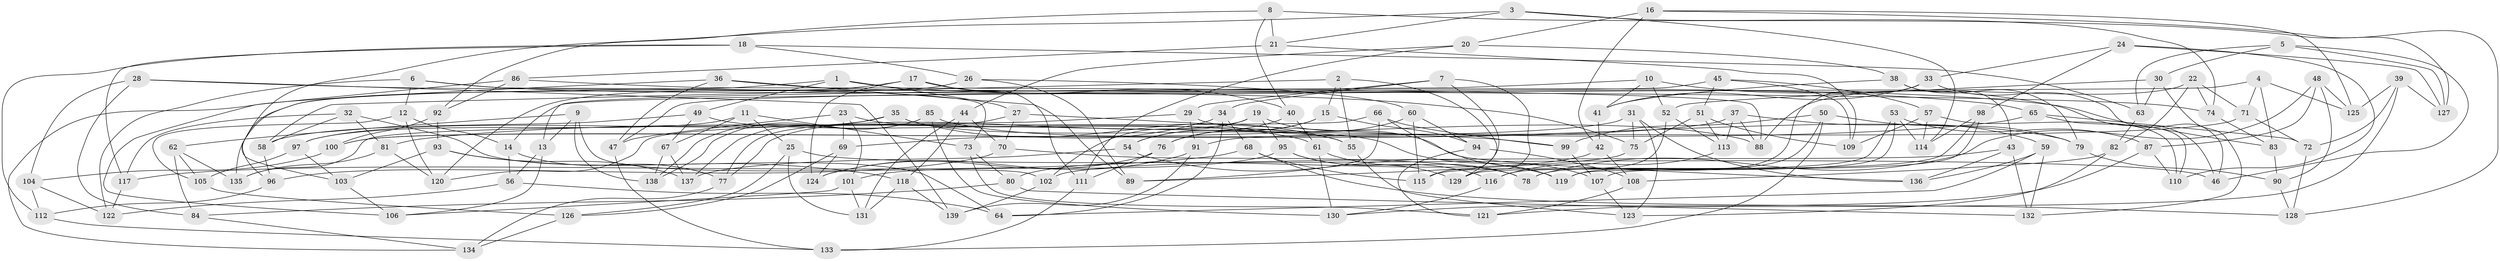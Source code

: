 // Generated by graph-tools (version 1.1) at 2025/03/03/09/25 03:03:01]
// undirected, 139 vertices, 278 edges
graph export_dot {
graph [start="1"]
  node [color=gray90,style=filled];
  1;
  2;
  3;
  4;
  5;
  6;
  7;
  8;
  9;
  10;
  11;
  12;
  13;
  14;
  15;
  16;
  17;
  18;
  19;
  20;
  21;
  22;
  23;
  24;
  25;
  26;
  27;
  28;
  29;
  30;
  31;
  32;
  33;
  34;
  35;
  36;
  37;
  38;
  39;
  40;
  41;
  42;
  43;
  44;
  45;
  46;
  47;
  48;
  49;
  50;
  51;
  52;
  53;
  54;
  55;
  56;
  57;
  58;
  59;
  60;
  61;
  62;
  63;
  64;
  65;
  66;
  67;
  68;
  69;
  70;
  71;
  72;
  73;
  74;
  75;
  76;
  77;
  78;
  79;
  80;
  81;
  82;
  83;
  84;
  85;
  86;
  87;
  88;
  89;
  90;
  91;
  92;
  93;
  94;
  95;
  96;
  97;
  98;
  99;
  100;
  101;
  102;
  103;
  104;
  105;
  106;
  107;
  108;
  109;
  110;
  111;
  112;
  113;
  114;
  115;
  116;
  117;
  118;
  119;
  120;
  121;
  122;
  123;
  124;
  125;
  126;
  127;
  128;
  129;
  130;
  131;
  132;
  133;
  134;
  135;
  136;
  137;
  138;
  139;
  1 -- 27;
  1 -- 83;
  1 -- 49;
  1 -- 96;
  2 -- 55;
  2 -- 129;
  2 -- 58;
  2 -- 15;
  3 -- 21;
  3 -- 103;
  3 -- 114;
  3 -- 74;
  4 -- 83;
  4 -- 14;
  4 -- 71;
  4 -- 125;
  5 -- 63;
  5 -- 46;
  5 -- 127;
  5 -- 30;
  6 -- 12;
  6 -- 75;
  6 -- 122;
  6 -- 73;
  7 -- 34;
  7 -- 115;
  7 -- 129;
  7 -- 29;
  8 -- 92;
  8 -- 40;
  8 -- 21;
  8 -- 127;
  9 -- 62;
  9 -- 13;
  9 -- 102;
  9 -- 138;
  10 -- 13;
  10 -- 52;
  10 -- 41;
  10 -- 46;
  11 -- 25;
  11 -- 67;
  11 -- 73;
  11 -- 97;
  12 -- 105;
  12 -- 14;
  12 -- 120;
  13 -- 56;
  13 -- 106;
  14 -- 56;
  14 -- 77;
  15 -- 94;
  15 -- 76;
  15 -- 54;
  16 -- 20;
  16 -- 125;
  16 -- 42;
  16 -- 128;
  17 -- 124;
  17 -- 111;
  17 -- 40;
  17 -- 120;
  18 -- 117;
  18 -- 26;
  18 -- 63;
  18 -- 112;
  19 -- 102;
  19 -- 77;
  19 -- 95;
  19 -- 136;
  20 -- 111;
  20 -- 38;
  20 -- 44;
  21 -- 109;
  21 -- 86;
  22 -- 71;
  22 -- 74;
  22 -- 82;
  22 -- 88;
  23 -- 101;
  23 -- 69;
  23 -- 47;
  23 -- 55;
  24 -- 98;
  24 -- 33;
  24 -- 127;
  24 -- 110;
  25 -- 46;
  25 -- 131;
  25 -- 126;
  26 -- 60;
  26 -- 135;
  26 -- 89;
  27 -- 99;
  27 -- 77;
  27 -- 70;
  28 -- 84;
  28 -- 104;
  28 -- 74;
  28 -- 139;
  29 -- 91;
  29 -- 120;
  29 -- 79;
  30 -- 52;
  30 -- 132;
  30 -- 63;
  31 -- 100;
  31 -- 136;
  31 -- 123;
  31 -- 75;
  32 -- 81;
  32 -- 64;
  32 -- 117;
  32 -- 58;
  33 -- 41;
  33 -- 46;
  33 -- 78;
  34 -- 64;
  34 -- 68;
  34 -- 69;
  35 -- 107;
  35 -- 55;
  35 -- 138;
  35 -- 97;
  36 -- 65;
  36 -- 47;
  36 -- 134;
  36 -- 89;
  37 -- 88;
  37 -- 100;
  37 -- 113;
  37 -- 59;
  38 -- 43;
  38 -- 79;
  38 -- 41;
  39 -- 127;
  39 -- 121;
  39 -- 125;
  39 -- 72;
  40 -- 54;
  40 -- 61;
  41 -- 42;
  42 -- 108;
  42 -- 80;
  43 -- 102;
  43 -- 136;
  43 -- 132;
  44 -- 118;
  44 -- 131;
  44 -- 70;
  45 -- 51;
  45 -- 109;
  45 -- 47;
  45 -- 57;
  47 -- 133;
  48 -- 125;
  48 -- 90;
  48 -- 87;
  48 -- 78;
  49 -- 67;
  49 -- 61;
  49 -- 58;
  50 -- 119;
  50 -- 99;
  50 -- 133;
  50 -- 79;
  51 -- 109;
  51 -- 75;
  51 -- 113;
  52 -- 116;
  52 -- 113;
  53 -- 87;
  53 -- 119;
  53 -- 114;
  53 -- 129;
  54 -- 119;
  54 -- 137;
  55 -- 123;
  56 -- 64;
  56 -- 122;
  57 -- 114;
  57 -- 110;
  57 -- 109;
  58 -- 96;
  59 -- 136;
  59 -- 64;
  59 -- 132;
  60 -- 76;
  60 -- 115;
  60 -- 94;
  61 -- 130;
  61 -- 78;
  62 -- 84;
  62 -- 135;
  62 -- 105;
  63 -- 82;
  65 -- 81;
  65 -- 110;
  65 -- 72;
  66 -- 135;
  66 -- 99;
  66 -- 119;
  66 -- 89;
  67 -- 137;
  67 -- 138;
  68 -- 128;
  68 -- 117;
  68 -- 115;
  69 -- 126;
  69 -- 124;
  70 -- 96;
  70 -- 78;
  71 -- 72;
  71 -- 91;
  72 -- 128;
  73 -- 121;
  73 -- 80;
  74 -- 83;
  75 -- 89;
  76 -- 124;
  76 -- 111;
  77 -- 134;
  79 -- 90;
  80 -- 132;
  80 -- 84;
  81 -- 135;
  81 -- 120;
  82 -- 123;
  82 -- 108;
  83 -- 90;
  84 -- 134;
  85 -- 88;
  85 -- 130;
  85 -- 137;
  85 -- 138;
  86 -- 88;
  86 -- 92;
  86 -- 106;
  87 -- 110;
  87 -- 130;
  90 -- 128;
  91 -- 124;
  91 -- 139;
  92 -- 93;
  92 -- 100;
  93 -- 103;
  93 -- 137;
  93 -- 118;
  94 -- 108;
  94 -- 121;
  95 -- 116;
  95 -- 101;
  95 -- 129;
  96 -- 112;
  97 -- 105;
  97 -- 103;
  98 -- 114;
  98 -- 115;
  98 -- 107;
  99 -- 107;
  100 -- 104;
  101 -- 106;
  101 -- 131;
  102 -- 139;
  103 -- 106;
  104 -- 122;
  104 -- 112;
  105 -- 126;
  107 -- 123;
  108 -- 121;
  111 -- 133;
  112 -- 133;
  113 -- 116;
  116 -- 130;
  117 -- 122;
  118 -- 139;
  118 -- 131;
  126 -- 134;
}

